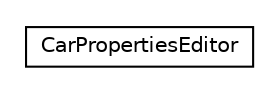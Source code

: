 #!/usr/local/bin/dot
#
# Class diagram 
# Generated by UMLGraph version R5_6-24-gf6e263 (http://www.umlgraph.org/)
#

digraph G {
	edge [fontname="Helvetica",fontsize=10,labelfontname="Helvetica",labelfontsize=10];
	node [fontname="Helvetica",fontsize=10,shape=plaintext];
	nodesep=0.25;
	ranksep=0.5;
	rankdir=LR;
	// com.gwtplatform.carstore.client.application.cars.car.widget.CarPropertiesEditor
	c45812 [label=<<table title="com.gwtplatform.carstore.client.application.cars.car.widget.CarPropertiesEditor" border="0" cellborder="1" cellspacing="0" cellpadding="2" port="p" href="./CarPropertiesEditor.html">
		<tr><td><table border="0" cellspacing="0" cellpadding="1">
<tr><td align="center" balign="center"> CarPropertiesEditor </td></tr>
		</table></td></tr>
		</table>>, URL="./CarPropertiesEditor.html", fontname="Helvetica", fontcolor="black", fontsize=10.0];
}

